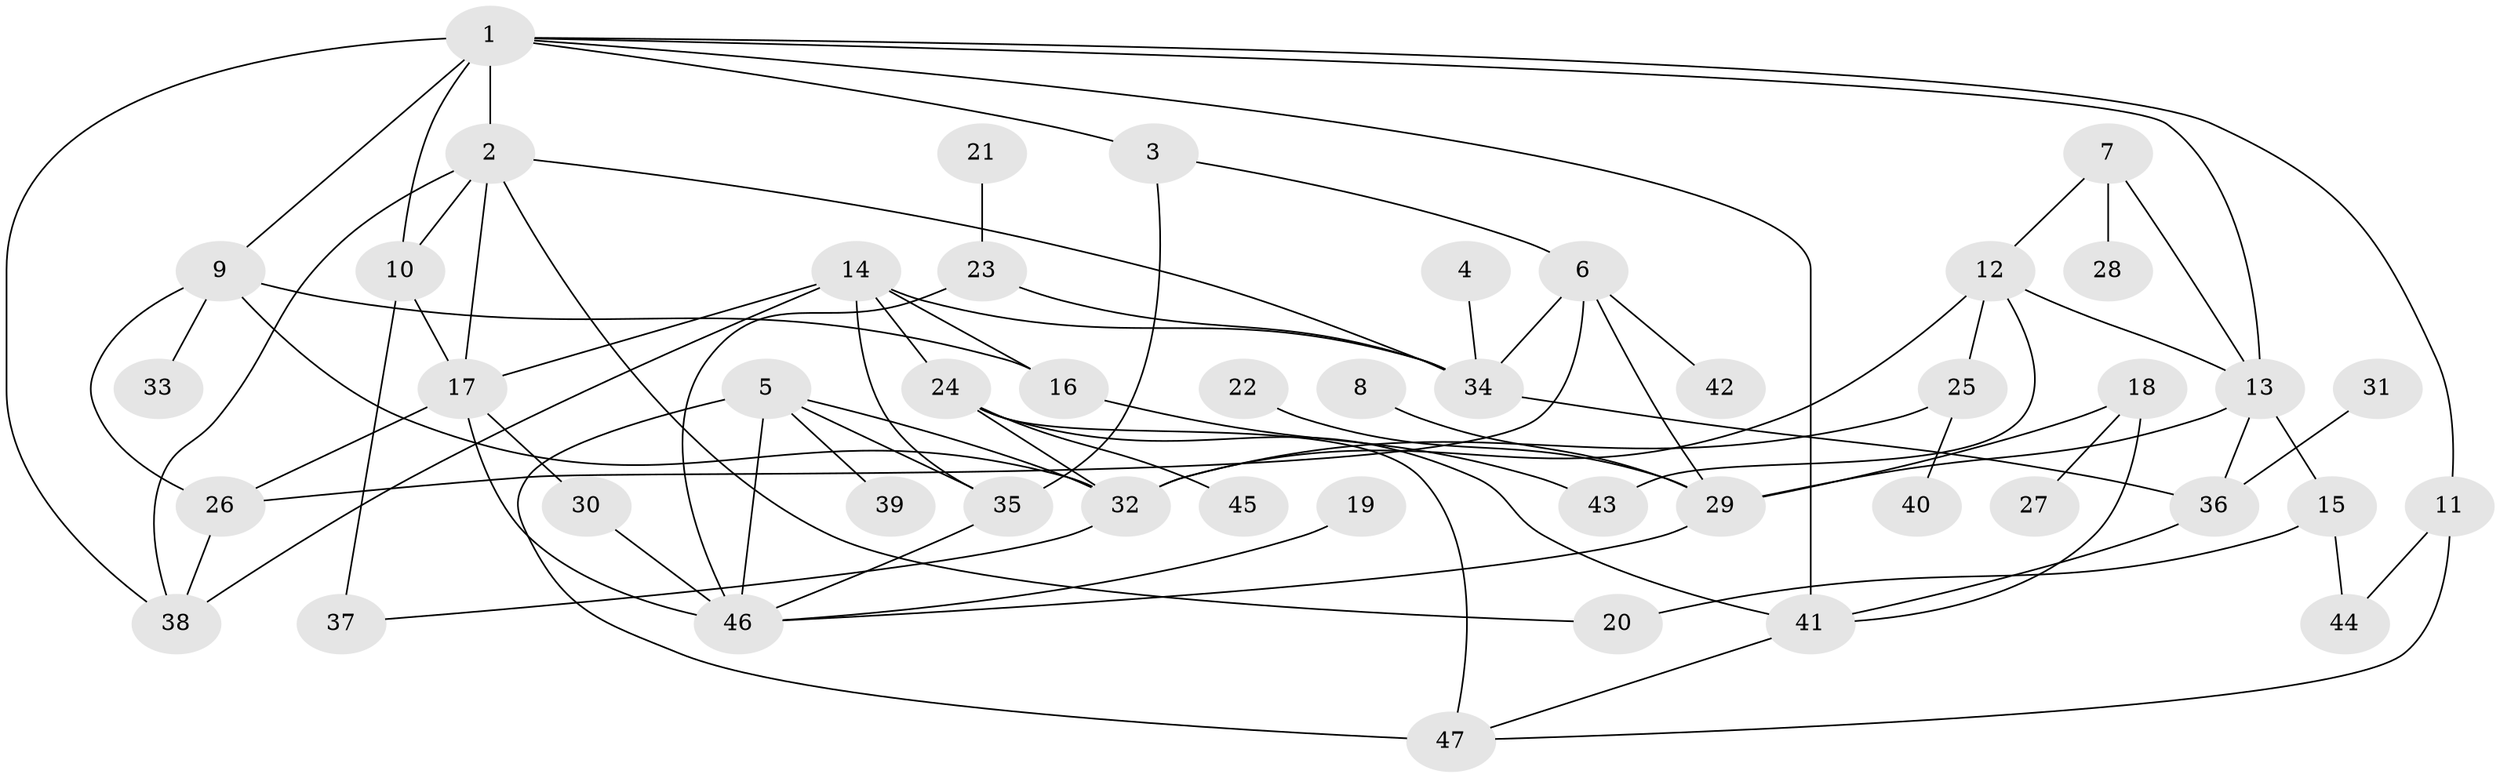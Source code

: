 // original degree distribution, {3: 0.18181818181818182, 7: 0.05194805194805195, 4: 0.18181818181818182, 5: 0.06493506493506493, 2: 0.2597402597402597, 1: 0.22077922077922077, 6: 0.03896103896103896}
// Generated by graph-tools (version 1.1) at 2025/36/03/04/25 23:36:07]
// undirected, 47 vertices, 79 edges
graph export_dot {
  node [color=gray90,style=filled];
  1;
  2;
  3;
  4;
  5;
  6;
  7;
  8;
  9;
  10;
  11;
  12;
  13;
  14;
  15;
  16;
  17;
  18;
  19;
  20;
  21;
  22;
  23;
  24;
  25;
  26;
  27;
  28;
  29;
  30;
  31;
  32;
  33;
  34;
  35;
  36;
  37;
  38;
  39;
  40;
  41;
  42;
  43;
  44;
  45;
  46;
  47;
  1 -- 2 [weight=1.0];
  1 -- 3 [weight=1.0];
  1 -- 9 [weight=2.0];
  1 -- 10 [weight=1.0];
  1 -- 11 [weight=1.0];
  1 -- 13 [weight=1.0];
  1 -- 38 [weight=1.0];
  1 -- 41 [weight=1.0];
  2 -- 10 [weight=1.0];
  2 -- 17 [weight=1.0];
  2 -- 20 [weight=1.0];
  2 -- 34 [weight=1.0];
  2 -- 38 [weight=1.0];
  3 -- 6 [weight=1.0];
  3 -- 35 [weight=1.0];
  4 -- 34 [weight=1.0];
  5 -- 32 [weight=1.0];
  5 -- 35 [weight=1.0];
  5 -- 39 [weight=1.0];
  5 -- 46 [weight=1.0];
  5 -- 47 [weight=2.0];
  6 -- 26 [weight=1.0];
  6 -- 29 [weight=1.0];
  6 -- 34 [weight=1.0];
  6 -- 42 [weight=1.0];
  7 -- 12 [weight=1.0];
  7 -- 13 [weight=1.0];
  7 -- 28 [weight=1.0];
  8 -- 29 [weight=1.0];
  9 -- 16 [weight=1.0];
  9 -- 26 [weight=1.0];
  9 -- 32 [weight=1.0];
  9 -- 33 [weight=1.0];
  10 -- 17 [weight=1.0];
  10 -- 37 [weight=1.0];
  11 -- 44 [weight=1.0];
  11 -- 47 [weight=1.0];
  12 -- 13 [weight=1.0];
  12 -- 25 [weight=1.0];
  12 -- 32 [weight=1.0];
  12 -- 43 [weight=1.0];
  13 -- 15 [weight=1.0];
  13 -- 29 [weight=1.0];
  13 -- 36 [weight=1.0];
  14 -- 16 [weight=1.0];
  14 -- 17 [weight=1.0];
  14 -- 24 [weight=1.0];
  14 -- 34 [weight=1.0];
  14 -- 35 [weight=2.0];
  14 -- 38 [weight=1.0];
  15 -- 20 [weight=1.0];
  15 -- 44 [weight=1.0];
  16 -- 43 [weight=1.0];
  17 -- 26 [weight=1.0];
  17 -- 30 [weight=1.0];
  17 -- 46 [weight=1.0];
  18 -- 27 [weight=1.0];
  18 -- 29 [weight=1.0];
  18 -- 41 [weight=1.0];
  19 -- 46 [weight=1.0];
  21 -- 23 [weight=1.0];
  22 -- 29 [weight=2.0];
  23 -- 34 [weight=1.0];
  23 -- 46 [weight=1.0];
  24 -- 32 [weight=1.0];
  24 -- 41 [weight=1.0];
  24 -- 45 [weight=1.0];
  24 -- 47 [weight=1.0];
  25 -- 32 [weight=1.0];
  25 -- 40 [weight=1.0];
  26 -- 38 [weight=1.0];
  29 -- 46 [weight=1.0];
  30 -- 46 [weight=1.0];
  31 -- 36 [weight=1.0];
  32 -- 37 [weight=1.0];
  34 -- 36 [weight=1.0];
  35 -- 46 [weight=1.0];
  36 -- 41 [weight=1.0];
  41 -- 47 [weight=1.0];
}
